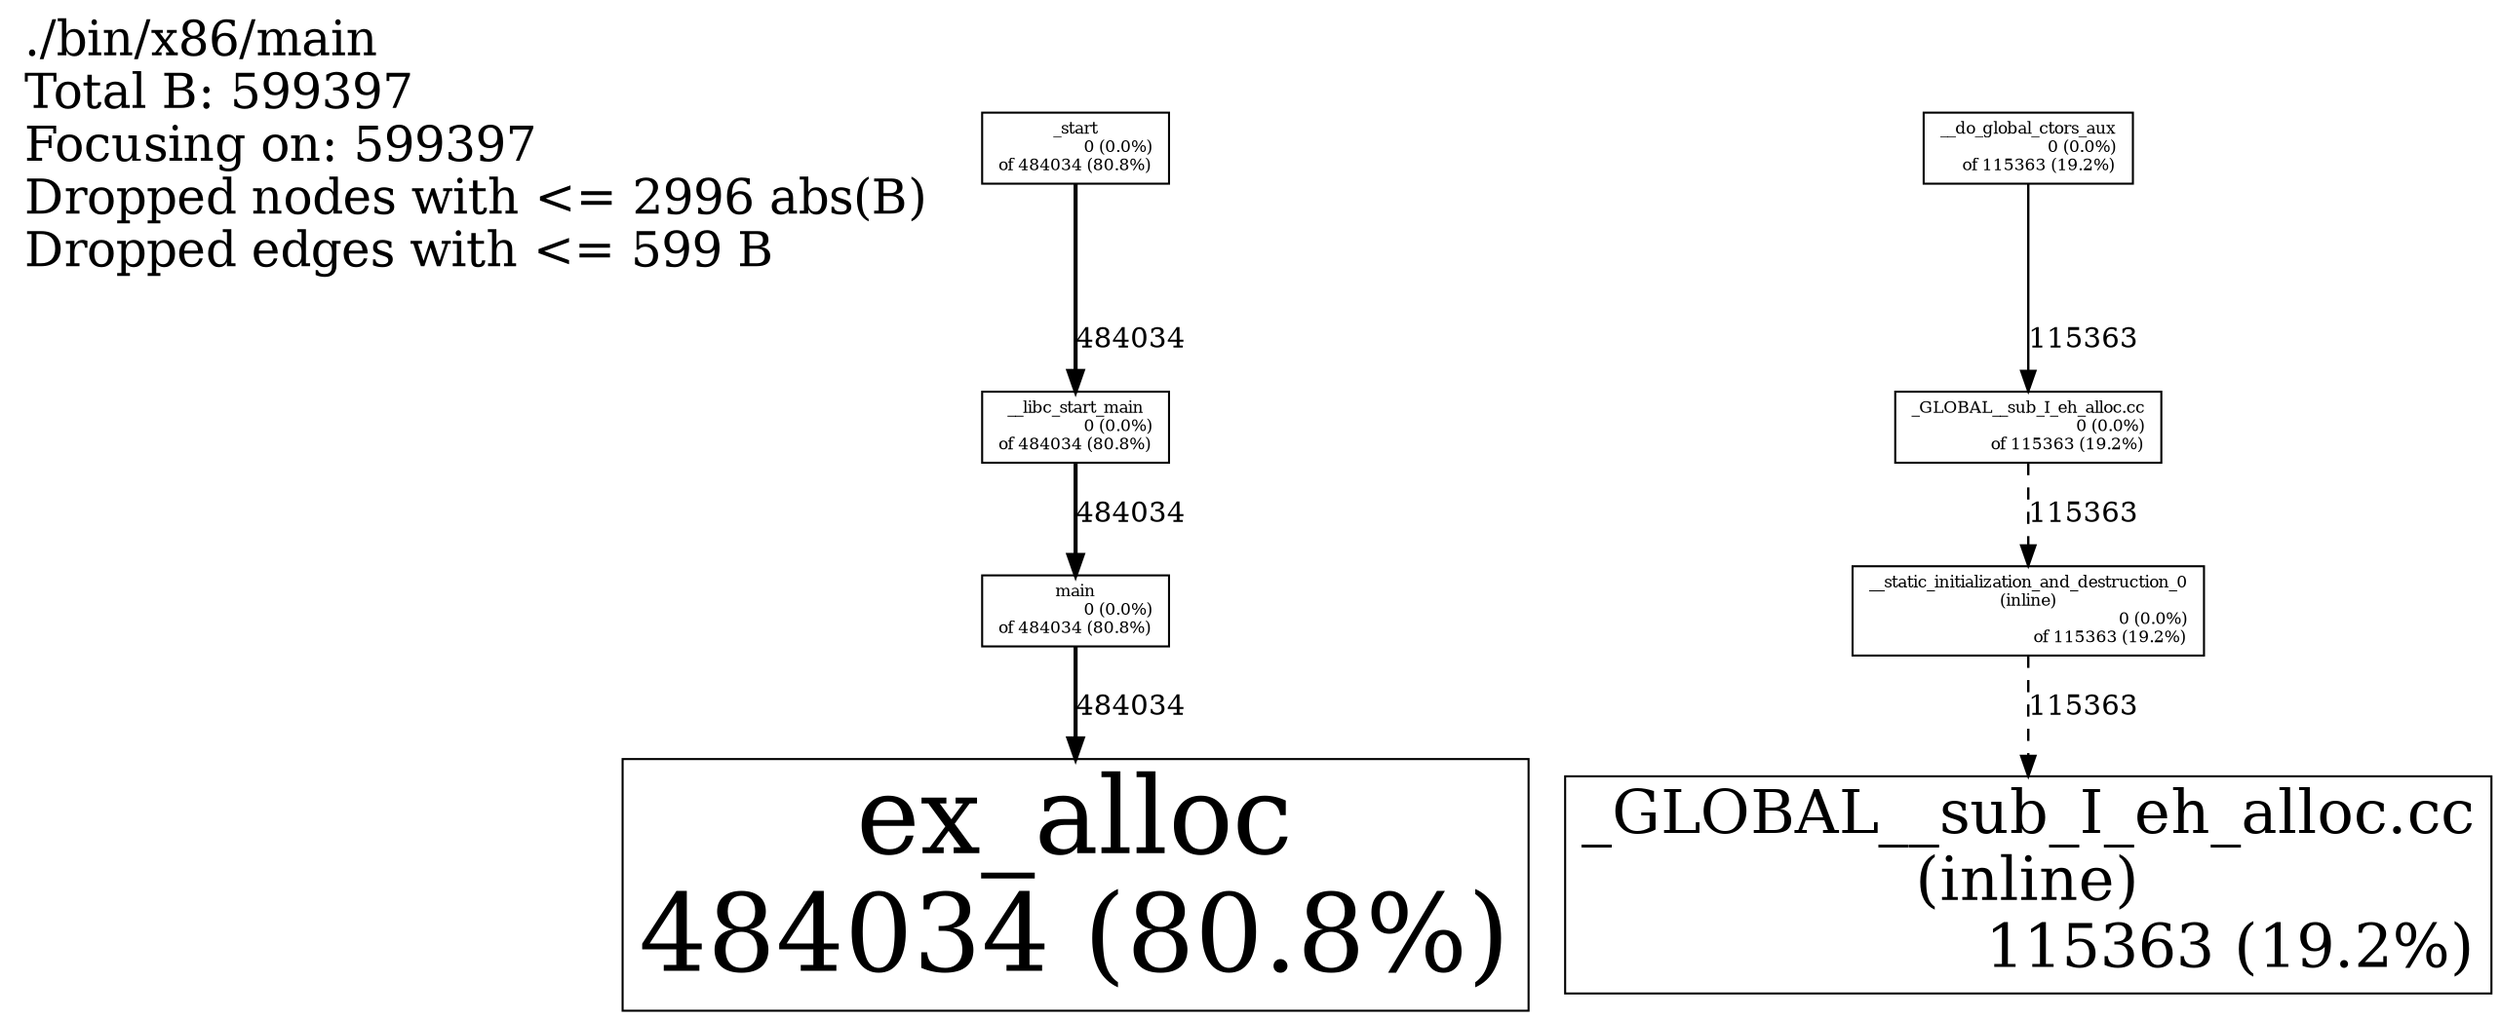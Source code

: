digraph "./bin/x86/main; 599397 B" {
node [width=0.375,height=0.25];
Legend [shape=box,fontsize=24,shape=plaintext,label="./bin/x86/main\lTotal B: 599397\lFocusing on: 599397\lDropped nodes with <= 2996 abs(B)\lDropped edges with <= 599 B\l"];
N1 [label="__libc_start_main\n0 (0.0%)\rof 484034 (80.8%)\r",shape=box,fontsize=8.0];
N2 [label="_start\n0 (0.0%)\rof 484034 (80.8%)\r",shape=box,fontsize=8.0];
N3 [label="ex_alloc\n484034 (80.8%)\r",shape=box,fontsize=52.9];
N4 [label="main\n0 (0.0%)\rof 484034 (80.8%)\r",shape=box,fontsize=8.0];
N5 [label="_GLOBAL__sub_I_eh_alloc.cc\n0 (0.0%)\rof 115363 (19.2%)\r",shape=box,fontsize=8.0];
N6 [label="_GLOBAL__sub_I_eh_alloc.cc\n(inline)\n115363 (19.2%)\r",shape=box,fontsize=29.9];
N7 [label="__do_global_ctors_aux\n0 (0.0%)\rof 115363 (19.2%)\r",shape=box,fontsize=8.0];
N8 [label="__static_initialization_and_destruction_0\n(inline)\n0 (0.0%)\rof 115363 (19.2%)\r",shape=box,fontsize=8.0];
N2 -> N1 [label=484034, weight=9537, style="setlinewidth(2.000000)"];
N1 -> N4 [label=484034, weight=9537, style="setlinewidth(2.000000)"];
N4 -> N3 [label=484034, weight=9537, style="setlinewidth(2.000000)"];
N7 -> N5 [label=115363, weight=3494, style="setlinewidth(1.154790)"];
N8 -> N6 [label=115363, weight=3494, style="setlinewidth(1.154790),dashed"];
N5 -> N8 [label=115363, weight=3494, style="setlinewidth(1.154790),dashed"];
}
